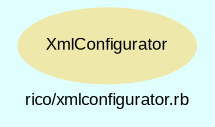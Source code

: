 digraph TopLevel {
    compound = true
    bgcolor = lightcyan1
    fontname = Arial
    fontsize = 8
    label = "rico/xmlconfigurator.rb"
    node [
        fontname = Arial,
        fontsize = 8,
        color = black
    ]

    XmlConfigurator [
        fontcolor = black,
        URL = "classes/XmlConfigurator.html",
        shape = ellipse,
        color = palegoldenrod,
        style = filled,
        label = "XmlConfigurator"
    ]

}

